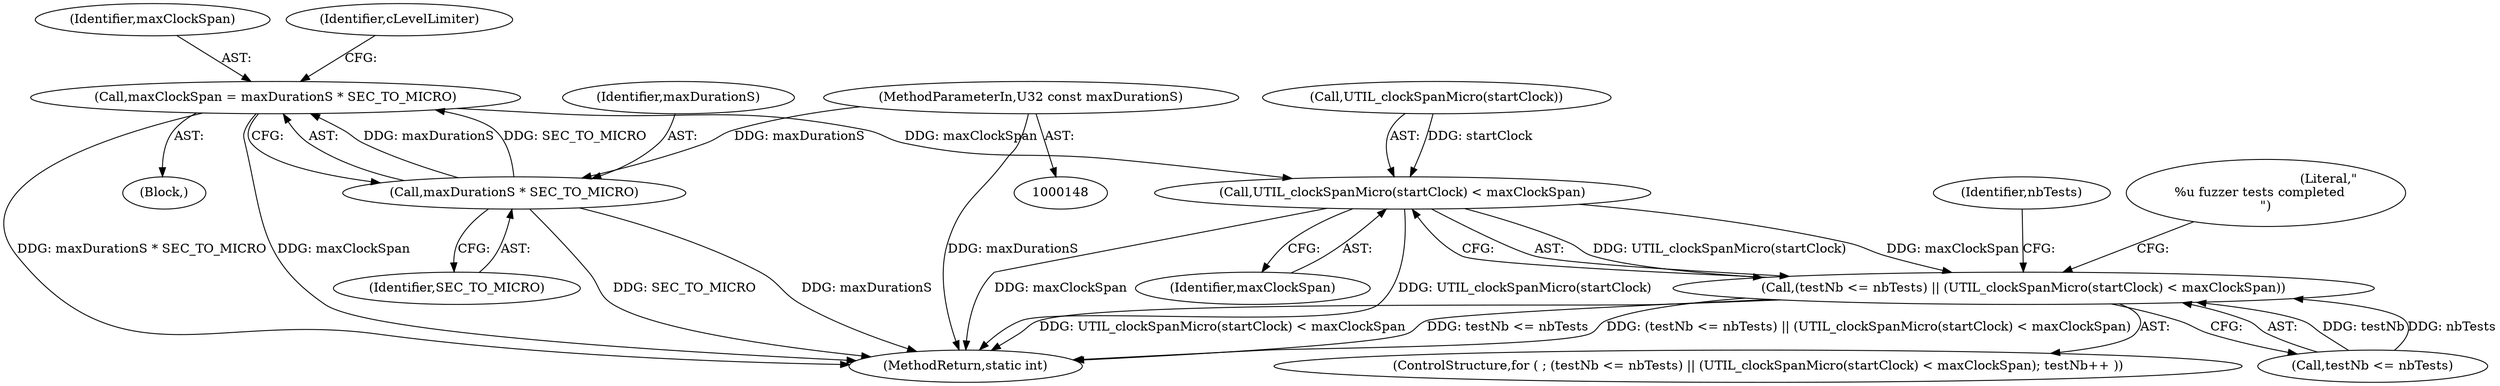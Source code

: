 digraph "0_zstd_3e5cdf1b6a85843e991d7d10f6a2567c15580da0_3@integer" {
"1000230" [label="(Call,maxClockSpan = maxDurationS * SEC_TO_MICRO)"];
"1000232" [label="(Call,maxDurationS * SEC_TO_MICRO)"];
"1000152" [label="(MethodParameterIn,U32 const maxDurationS)"];
"1000383" [label="(Call,UTIL_clockSpanMicro(startClock) < maxClockSpan)"];
"1000379" [label="(Call,(testNb <= nbTests) || (UTIL_clockSpanMicro(startClock) < maxClockSpan))"];
"1001475" [label="(MethodReturn,static int)"];
"1000155" [label="(Block,)"];
"1000383" [label="(Call,UTIL_clockSpanMicro(startClock) < maxClockSpan)"];
"1000379" [label="(Call,(testNb <= nbTests) || (UTIL_clockSpanMicro(startClock) < maxClockSpan))"];
"1000386" [label="(Identifier,maxClockSpan)"];
"1000152" [label="(MethodParameterIn,U32 const maxDurationS)"];
"1000231" [label="(Identifier,maxClockSpan)"];
"1000404" [label="(Identifier,nbTests)"];
"1000232" [label="(Call,maxDurationS * SEC_TO_MICRO)"];
"1001431" [label="(Literal,\"\r%u fuzzer tests completed   \n\")"];
"1000234" [label="(Identifier,SEC_TO_MICRO)"];
"1000233" [label="(Identifier,maxDurationS)"];
"1000380" [label="(Call,testNb <= nbTests)"];
"1000230" [label="(Call,maxClockSpan = maxDurationS * SEC_TO_MICRO)"];
"1000237" [label="(Identifier,cLevelLimiter)"];
"1000378" [label="(ControlStructure,for ( ; (testNb <= nbTests) || (UTIL_clockSpanMicro(startClock) < maxClockSpan); testNb++ ))"];
"1000384" [label="(Call,UTIL_clockSpanMicro(startClock))"];
"1000230" -> "1000155"  [label="AST: "];
"1000230" -> "1000232"  [label="CFG: "];
"1000231" -> "1000230"  [label="AST: "];
"1000232" -> "1000230"  [label="AST: "];
"1000237" -> "1000230"  [label="CFG: "];
"1000230" -> "1001475"  [label="DDG: maxClockSpan"];
"1000230" -> "1001475"  [label="DDG: maxDurationS * SEC_TO_MICRO"];
"1000232" -> "1000230"  [label="DDG: maxDurationS"];
"1000232" -> "1000230"  [label="DDG: SEC_TO_MICRO"];
"1000230" -> "1000383"  [label="DDG: maxClockSpan"];
"1000232" -> "1000234"  [label="CFG: "];
"1000233" -> "1000232"  [label="AST: "];
"1000234" -> "1000232"  [label="AST: "];
"1000232" -> "1001475"  [label="DDG: maxDurationS"];
"1000232" -> "1001475"  [label="DDG: SEC_TO_MICRO"];
"1000152" -> "1000232"  [label="DDG: maxDurationS"];
"1000152" -> "1000148"  [label="AST: "];
"1000152" -> "1001475"  [label="DDG: maxDurationS"];
"1000383" -> "1000379"  [label="AST: "];
"1000383" -> "1000386"  [label="CFG: "];
"1000384" -> "1000383"  [label="AST: "];
"1000386" -> "1000383"  [label="AST: "];
"1000379" -> "1000383"  [label="CFG: "];
"1000383" -> "1001475"  [label="DDG: UTIL_clockSpanMicro(startClock)"];
"1000383" -> "1001475"  [label="DDG: maxClockSpan"];
"1000383" -> "1000379"  [label="DDG: UTIL_clockSpanMicro(startClock)"];
"1000383" -> "1000379"  [label="DDG: maxClockSpan"];
"1000384" -> "1000383"  [label="DDG: startClock"];
"1000379" -> "1000378"  [label="AST: "];
"1000379" -> "1000380"  [label="CFG: "];
"1000380" -> "1000379"  [label="AST: "];
"1000404" -> "1000379"  [label="CFG: "];
"1001431" -> "1000379"  [label="CFG: "];
"1000379" -> "1001475"  [label="DDG: UTIL_clockSpanMicro(startClock) < maxClockSpan"];
"1000379" -> "1001475"  [label="DDG: testNb <= nbTests"];
"1000379" -> "1001475"  [label="DDG: (testNb <= nbTests) || (UTIL_clockSpanMicro(startClock) < maxClockSpan)"];
"1000380" -> "1000379"  [label="DDG: testNb"];
"1000380" -> "1000379"  [label="DDG: nbTests"];
}
